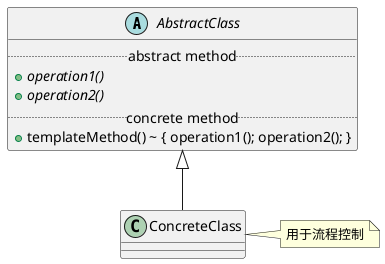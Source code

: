 @startuml

abstract class AbstractClass{
    ..abstract method..
    + {abstract} operation1()
    + {abstract} operation2()
    ..concrete method..
    + templateMethod() ~ { operation1(); operation2(); }
}

class ConcreteClass
note right
用于流程控制
endnote

ConcreteClass -up-|> AbstractClass

@enduml